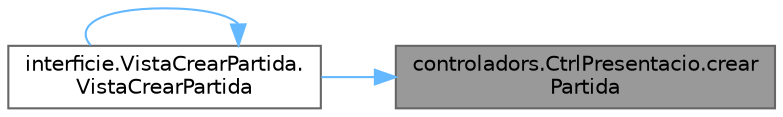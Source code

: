 digraph "controladors.CtrlPresentacio.crearPartida"
{
 // INTERACTIVE_SVG=YES
 // LATEX_PDF_SIZE
  bgcolor="transparent";
  edge [fontname=Helvetica,fontsize=10,labelfontname=Helvetica,labelfontsize=10];
  node [fontname=Helvetica,fontsize=10,shape=box,height=0.2,width=0.4];
  rankdir="RL";
  Node1 [id="Node000001",label="controladors.CtrlPresentacio.crear\lPartida",height=0.2,width=0.4,color="gray40", fillcolor="grey60", style="filled", fontcolor="black",tooltip="Crea una nova partida amb els paràmetres indicats."];
  Node1 -> Node2 [id="edge1_Node000001_Node000002",dir="back",color="steelblue1",style="solid",tooltip=" "];
  Node2 [id="Node000002",label="interficie.VistaCrearPartida.\lVistaCrearPartida",height=0.2,width=0.4,color="grey40", fillcolor="white", style="filled",URL="$classinterficie_1_1_vista_crear_partida.html#a2f8245af959f715f5a43d233fdf6a564",tooltip="Crea una nova finestra per a la creació d'una partida de Scrabble."];
  Node2 -> Node2 [id="edge2_Node000002_Node000002",dir="back",color="steelblue1",style="solid",tooltip=" "];
}
